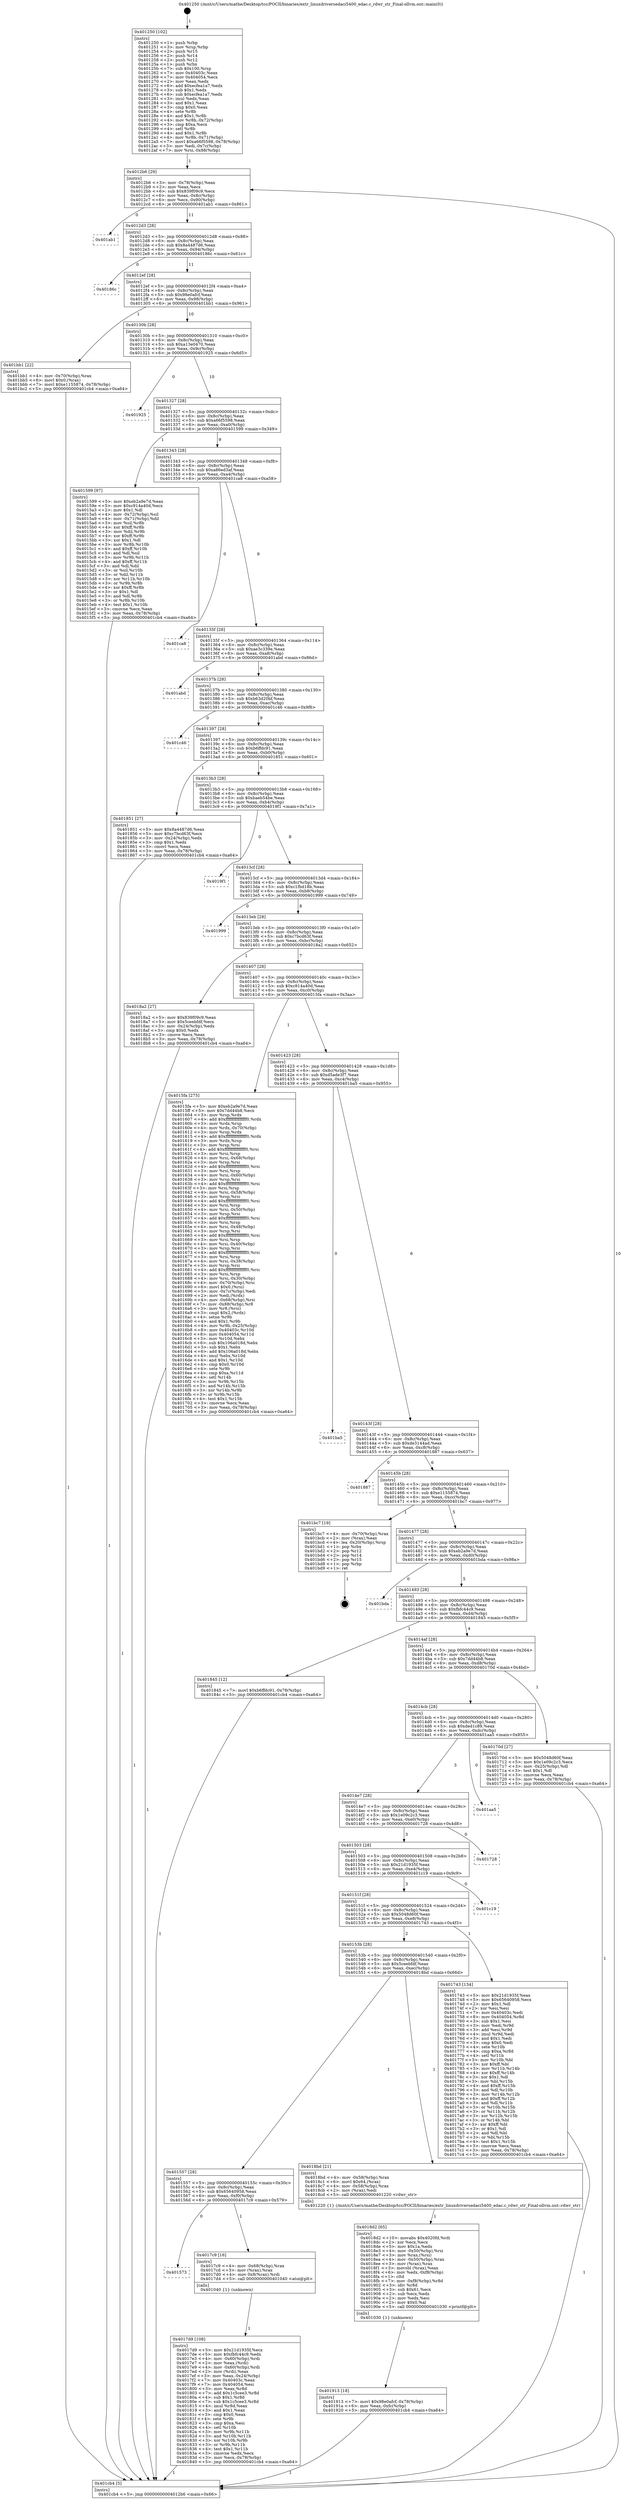 digraph "0x401250" {
  label = "0x401250 (/mnt/c/Users/mathe/Desktop/tcc/POCII/binaries/extr_linuxdriversedaci5400_edac.c_rdwr_str_Final-ollvm.out::main(0))"
  labelloc = "t"
  node[shape=record]

  Entry [label="",width=0.3,height=0.3,shape=circle,fillcolor=black,style=filled]
  "0x4012b6" [label="{
     0x4012b6 [29]\l
     | [instrs]\l
     &nbsp;&nbsp;0x4012b6 \<+3\>: mov -0x78(%rbp),%eax\l
     &nbsp;&nbsp;0x4012b9 \<+2\>: mov %eax,%ecx\l
     &nbsp;&nbsp;0x4012bb \<+6\>: sub $0x839f09c9,%ecx\l
     &nbsp;&nbsp;0x4012c1 \<+6\>: mov %eax,-0x8c(%rbp)\l
     &nbsp;&nbsp;0x4012c7 \<+6\>: mov %ecx,-0x90(%rbp)\l
     &nbsp;&nbsp;0x4012cd \<+6\>: je 0000000000401ab1 \<main+0x861\>\l
  }"]
  "0x401ab1" [label="{
     0x401ab1\l
  }", style=dashed]
  "0x4012d3" [label="{
     0x4012d3 [28]\l
     | [instrs]\l
     &nbsp;&nbsp;0x4012d3 \<+5\>: jmp 00000000004012d8 \<main+0x88\>\l
     &nbsp;&nbsp;0x4012d8 \<+6\>: mov -0x8c(%rbp),%eax\l
     &nbsp;&nbsp;0x4012de \<+5\>: sub $0x8a4487d6,%eax\l
     &nbsp;&nbsp;0x4012e3 \<+6\>: mov %eax,-0x94(%rbp)\l
     &nbsp;&nbsp;0x4012e9 \<+6\>: je 000000000040186c \<main+0x61c\>\l
  }"]
  Exit [label="",width=0.3,height=0.3,shape=circle,fillcolor=black,style=filled,peripheries=2]
  "0x40186c" [label="{
     0x40186c\l
  }", style=dashed]
  "0x4012ef" [label="{
     0x4012ef [28]\l
     | [instrs]\l
     &nbsp;&nbsp;0x4012ef \<+5\>: jmp 00000000004012f4 \<main+0xa4\>\l
     &nbsp;&nbsp;0x4012f4 \<+6\>: mov -0x8c(%rbp),%eax\l
     &nbsp;&nbsp;0x4012fa \<+5\>: sub $0x98e0afcf,%eax\l
     &nbsp;&nbsp;0x4012ff \<+6\>: mov %eax,-0x98(%rbp)\l
     &nbsp;&nbsp;0x401305 \<+6\>: je 0000000000401bb1 \<main+0x961\>\l
  }"]
  "0x401913" [label="{
     0x401913 [18]\l
     | [instrs]\l
     &nbsp;&nbsp;0x401913 \<+7\>: movl $0x98e0afcf,-0x78(%rbp)\l
     &nbsp;&nbsp;0x40191a \<+6\>: mov %eax,-0xfc(%rbp)\l
     &nbsp;&nbsp;0x401920 \<+5\>: jmp 0000000000401cb4 \<main+0xa64\>\l
  }"]
  "0x401bb1" [label="{
     0x401bb1 [22]\l
     | [instrs]\l
     &nbsp;&nbsp;0x401bb1 \<+4\>: mov -0x70(%rbp),%rax\l
     &nbsp;&nbsp;0x401bb5 \<+6\>: movl $0x0,(%rax)\l
     &nbsp;&nbsp;0x401bbb \<+7\>: movl $0xe1155874,-0x78(%rbp)\l
     &nbsp;&nbsp;0x401bc2 \<+5\>: jmp 0000000000401cb4 \<main+0xa64\>\l
  }"]
  "0x40130b" [label="{
     0x40130b [28]\l
     | [instrs]\l
     &nbsp;&nbsp;0x40130b \<+5\>: jmp 0000000000401310 \<main+0xc0\>\l
     &nbsp;&nbsp;0x401310 \<+6\>: mov -0x8c(%rbp),%eax\l
     &nbsp;&nbsp;0x401316 \<+5\>: sub $0xa13e0470,%eax\l
     &nbsp;&nbsp;0x40131b \<+6\>: mov %eax,-0x9c(%rbp)\l
     &nbsp;&nbsp;0x401321 \<+6\>: je 0000000000401925 \<main+0x6d5\>\l
  }"]
  "0x4018d2" [label="{
     0x4018d2 [65]\l
     | [instrs]\l
     &nbsp;&nbsp;0x4018d2 \<+10\>: movabs $0x4020fd,%rdi\l
     &nbsp;&nbsp;0x4018dc \<+2\>: xor %ecx,%ecx\l
     &nbsp;&nbsp;0x4018de \<+5\>: mov $0x1a,%edx\l
     &nbsp;&nbsp;0x4018e3 \<+4\>: mov -0x50(%rbp),%rsi\l
     &nbsp;&nbsp;0x4018e7 \<+3\>: mov %rax,(%rsi)\l
     &nbsp;&nbsp;0x4018ea \<+4\>: mov -0x50(%rbp),%rax\l
     &nbsp;&nbsp;0x4018ee \<+3\>: mov (%rax),%rax\l
     &nbsp;&nbsp;0x4018f1 \<+3\>: movsbl (%rax),%eax\l
     &nbsp;&nbsp;0x4018f4 \<+6\>: mov %edx,-0xf8(%rbp)\l
     &nbsp;&nbsp;0x4018fa \<+1\>: cltd\l
     &nbsp;&nbsp;0x4018fb \<+7\>: mov -0xf8(%rbp),%r8d\l
     &nbsp;&nbsp;0x401902 \<+3\>: idiv %r8d\l
     &nbsp;&nbsp;0x401905 \<+3\>: sub $0x61,%ecx\l
     &nbsp;&nbsp;0x401908 \<+2\>: sub %ecx,%edx\l
     &nbsp;&nbsp;0x40190a \<+2\>: mov %edx,%esi\l
     &nbsp;&nbsp;0x40190c \<+2\>: mov $0x0,%al\l
     &nbsp;&nbsp;0x40190e \<+5\>: call 0000000000401030 \<printf@plt\>\l
     | [calls]\l
     &nbsp;&nbsp;0x401030 \{1\} (unknown)\l
  }"]
  "0x401925" [label="{
     0x401925\l
  }", style=dashed]
  "0x401327" [label="{
     0x401327 [28]\l
     | [instrs]\l
     &nbsp;&nbsp;0x401327 \<+5\>: jmp 000000000040132c \<main+0xdc\>\l
     &nbsp;&nbsp;0x40132c \<+6\>: mov -0x8c(%rbp),%eax\l
     &nbsp;&nbsp;0x401332 \<+5\>: sub $0xa66f5598,%eax\l
     &nbsp;&nbsp;0x401337 \<+6\>: mov %eax,-0xa0(%rbp)\l
     &nbsp;&nbsp;0x40133d \<+6\>: je 0000000000401599 \<main+0x349\>\l
  }"]
  "0x4017d9" [label="{
     0x4017d9 [108]\l
     | [instrs]\l
     &nbsp;&nbsp;0x4017d9 \<+5\>: mov $0x21d1935f,%ecx\l
     &nbsp;&nbsp;0x4017de \<+5\>: mov $0xfbfc44c9,%edx\l
     &nbsp;&nbsp;0x4017e3 \<+4\>: mov -0x60(%rbp),%rdi\l
     &nbsp;&nbsp;0x4017e7 \<+2\>: mov %eax,(%rdi)\l
     &nbsp;&nbsp;0x4017e9 \<+4\>: mov -0x60(%rbp),%rdi\l
     &nbsp;&nbsp;0x4017ed \<+2\>: mov (%rdi),%eax\l
     &nbsp;&nbsp;0x4017ef \<+3\>: mov %eax,-0x24(%rbp)\l
     &nbsp;&nbsp;0x4017f2 \<+7\>: mov 0x40403c,%eax\l
     &nbsp;&nbsp;0x4017f9 \<+7\>: mov 0x404054,%esi\l
     &nbsp;&nbsp;0x401800 \<+3\>: mov %eax,%r8d\l
     &nbsp;&nbsp;0x401803 \<+7\>: add $0x1c5cee3,%r8d\l
     &nbsp;&nbsp;0x40180a \<+4\>: sub $0x1,%r8d\l
     &nbsp;&nbsp;0x40180e \<+7\>: sub $0x1c5cee3,%r8d\l
     &nbsp;&nbsp;0x401815 \<+4\>: imul %r8d,%eax\l
     &nbsp;&nbsp;0x401819 \<+3\>: and $0x1,%eax\l
     &nbsp;&nbsp;0x40181c \<+3\>: cmp $0x0,%eax\l
     &nbsp;&nbsp;0x40181f \<+4\>: sete %r9b\l
     &nbsp;&nbsp;0x401823 \<+3\>: cmp $0xa,%esi\l
     &nbsp;&nbsp;0x401826 \<+4\>: setl %r10b\l
     &nbsp;&nbsp;0x40182a \<+3\>: mov %r9b,%r11b\l
     &nbsp;&nbsp;0x40182d \<+3\>: and %r10b,%r11b\l
     &nbsp;&nbsp;0x401830 \<+3\>: xor %r10b,%r9b\l
     &nbsp;&nbsp;0x401833 \<+3\>: or %r9b,%r11b\l
     &nbsp;&nbsp;0x401836 \<+4\>: test $0x1,%r11b\l
     &nbsp;&nbsp;0x40183a \<+3\>: cmovne %edx,%ecx\l
     &nbsp;&nbsp;0x40183d \<+3\>: mov %ecx,-0x78(%rbp)\l
     &nbsp;&nbsp;0x401840 \<+5\>: jmp 0000000000401cb4 \<main+0xa64\>\l
  }"]
  "0x401599" [label="{
     0x401599 [97]\l
     | [instrs]\l
     &nbsp;&nbsp;0x401599 \<+5\>: mov $0xeb2a9e7d,%eax\l
     &nbsp;&nbsp;0x40159e \<+5\>: mov $0xc914a40d,%ecx\l
     &nbsp;&nbsp;0x4015a3 \<+2\>: mov $0x1,%dl\l
     &nbsp;&nbsp;0x4015a5 \<+4\>: mov -0x72(%rbp),%sil\l
     &nbsp;&nbsp;0x4015a9 \<+4\>: mov -0x71(%rbp),%dil\l
     &nbsp;&nbsp;0x4015ad \<+3\>: mov %sil,%r8b\l
     &nbsp;&nbsp;0x4015b0 \<+4\>: xor $0xff,%r8b\l
     &nbsp;&nbsp;0x4015b4 \<+3\>: mov %dil,%r9b\l
     &nbsp;&nbsp;0x4015b7 \<+4\>: xor $0xff,%r9b\l
     &nbsp;&nbsp;0x4015bb \<+3\>: xor $0x1,%dl\l
     &nbsp;&nbsp;0x4015be \<+3\>: mov %r8b,%r10b\l
     &nbsp;&nbsp;0x4015c1 \<+4\>: and $0xff,%r10b\l
     &nbsp;&nbsp;0x4015c5 \<+3\>: and %dl,%sil\l
     &nbsp;&nbsp;0x4015c8 \<+3\>: mov %r9b,%r11b\l
     &nbsp;&nbsp;0x4015cb \<+4\>: and $0xff,%r11b\l
     &nbsp;&nbsp;0x4015cf \<+3\>: and %dl,%dil\l
     &nbsp;&nbsp;0x4015d2 \<+3\>: or %sil,%r10b\l
     &nbsp;&nbsp;0x4015d5 \<+3\>: or %dil,%r11b\l
     &nbsp;&nbsp;0x4015d8 \<+3\>: xor %r11b,%r10b\l
     &nbsp;&nbsp;0x4015db \<+3\>: or %r9b,%r8b\l
     &nbsp;&nbsp;0x4015de \<+4\>: xor $0xff,%r8b\l
     &nbsp;&nbsp;0x4015e2 \<+3\>: or $0x1,%dl\l
     &nbsp;&nbsp;0x4015e5 \<+3\>: and %dl,%r8b\l
     &nbsp;&nbsp;0x4015e8 \<+3\>: or %r8b,%r10b\l
     &nbsp;&nbsp;0x4015eb \<+4\>: test $0x1,%r10b\l
     &nbsp;&nbsp;0x4015ef \<+3\>: cmovne %ecx,%eax\l
     &nbsp;&nbsp;0x4015f2 \<+3\>: mov %eax,-0x78(%rbp)\l
     &nbsp;&nbsp;0x4015f5 \<+5\>: jmp 0000000000401cb4 \<main+0xa64\>\l
  }"]
  "0x401343" [label="{
     0x401343 [28]\l
     | [instrs]\l
     &nbsp;&nbsp;0x401343 \<+5\>: jmp 0000000000401348 \<main+0xf8\>\l
     &nbsp;&nbsp;0x401348 \<+6\>: mov -0x8c(%rbp),%eax\l
     &nbsp;&nbsp;0x40134e \<+5\>: sub $0xa86ed3af,%eax\l
     &nbsp;&nbsp;0x401353 \<+6\>: mov %eax,-0xa4(%rbp)\l
     &nbsp;&nbsp;0x401359 \<+6\>: je 0000000000401ca8 \<main+0xa58\>\l
  }"]
  "0x401cb4" [label="{
     0x401cb4 [5]\l
     | [instrs]\l
     &nbsp;&nbsp;0x401cb4 \<+5\>: jmp 00000000004012b6 \<main+0x66\>\l
  }"]
  "0x401250" [label="{
     0x401250 [102]\l
     | [instrs]\l
     &nbsp;&nbsp;0x401250 \<+1\>: push %rbp\l
     &nbsp;&nbsp;0x401251 \<+3\>: mov %rsp,%rbp\l
     &nbsp;&nbsp;0x401254 \<+2\>: push %r15\l
     &nbsp;&nbsp;0x401256 \<+2\>: push %r14\l
     &nbsp;&nbsp;0x401258 \<+2\>: push %r12\l
     &nbsp;&nbsp;0x40125a \<+1\>: push %rbx\l
     &nbsp;&nbsp;0x40125b \<+7\>: sub $0x100,%rsp\l
     &nbsp;&nbsp;0x401262 \<+7\>: mov 0x40403c,%eax\l
     &nbsp;&nbsp;0x401269 \<+7\>: mov 0x404054,%ecx\l
     &nbsp;&nbsp;0x401270 \<+2\>: mov %eax,%edx\l
     &nbsp;&nbsp;0x401272 \<+6\>: add $0xecfea1a7,%edx\l
     &nbsp;&nbsp;0x401278 \<+3\>: sub $0x1,%edx\l
     &nbsp;&nbsp;0x40127b \<+6\>: sub $0xecfea1a7,%edx\l
     &nbsp;&nbsp;0x401281 \<+3\>: imul %edx,%eax\l
     &nbsp;&nbsp;0x401284 \<+3\>: and $0x1,%eax\l
     &nbsp;&nbsp;0x401287 \<+3\>: cmp $0x0,%eax\l
     &nbsp;&nbsp;0x40128a \<+4\>: sete %r8b\l
     &nbsp;&nbsp;0x40128e \<+4\>: and $0x1,%r8b\l
     &nbsp;&nbsp;0x401292 \<+4\>: mov %r8b,-0x72(%rbp)\l
     &nbsp;&nbsp;0x401296 \<+3\>: cmp $0xa,%ecx\l
     &nbsp;&nbsp;0x401299 \<+4\>: setl %r8b\l
     &nbsp;&nbsp;0x40129d \<+4\>: and $0x1,%r8b\l
     &nbsp;&nbsp;0x4012a1 \<+4\>: mov %r8b,-0x71(%rbp)\l
     &nbsp;&nbsp;0x4012a5 \<+7\>: movl $0xa66f5598,-0x78(%rbp)\l
     &nbsp;&nbsp;0x4012ac \<+3\>: mov %edi,-0x7c(%rbp)\l
     &nbsp;&nbsp;0x4012af \<+7\>: mov %rsi,-0x88(%rbp)\l
  }"]
  "0x401573" [label="{
     0x401573\l
  }", style=dashed]
  "0x401ca8" [label="{
     0x401ca8\l
  }", style=dashed]
  "0x40135f" [label="{
     0x40135f [28]\l
     | [instrs]\l
     &nbsp;&nbsp;0x40135f \<+5\>: jmp 0000000000401364 \<main+0x114\>\l
     &nbsp;&nbsp;0x401364 \<+6\>: mov -0x8c(%rbp),%eax\l
     &nbsp;&nbsp;0x40136a \<+5\>: sub $0xae3c339e,%eax\l
     &nbsp;&nbsp;0x40136f \<+6\>: mov %eax,-0xa8(%rbp)\l
     &nbsp;&nbsp;0x401375 \<+6\>: je 0000000000401abd \<main+0x86d\>\l
  }"]
  "0x4017c9" [label="{
     0x4017c9 [16]\l
     | [instrs]\l
     &nbsp;&nbsp;0x4017c9 \<+4\>: mov -0x68(%rbp),%rax\l
     &nbsp;&nbsp;0x4017cd \<+3\>: mov (%rax),%rax\l
     &nbsp;&nbsp;0x4017d0 \<+4\>: mov 0x8(%rax),%rdi\l
     &nbsp;&nbsp;0x4017d4 \<+5\>: call 0000000000401040 \<atoi@plt\>\l
     | [calls]\l
     &nbsp;&nbsp;0x401040 \{1\} (unknown)\l
  }"]
  "0x401abd" [label="{
     0x401abd\l
  }", style=dashed]
  "0x40137b" [label="{
     0x40137b [28]\l
     | [instrs]\l
     &nbsp;&nbsp;0x40137b \<+5\>: jmp 0000000000401380 \<main+0x130\>\l
     &nbsp;&nbsp;0x401380 \<+6\>: mov -0x8c(%rbp),%eax\l
     &nbsp;&nbsp;0x401386 \<+5\>: sub $0xb63d20bf,%eax\l
     &nbsp;&nbsp;0x40138b \<+6\>: mov %eax,-0xac(%rbp)\l
     &nbsp;&nbsp;0x401391 \<+6\>: je 0000000000401c46 \<main+0x9f6\>\l
  }"]
  "0x401557" [label="{
     0x401557 [28]\l
     | [instrs]\l
     &nbsp;&nbsp;0x401557 \<+5\>: jmp 000000000040155c \<main+0x30c\>\l
     &nbsp;&nbsp;0x40155c \<+6\>: mov -0x8c(%rbp),%eax\l
     &nbsp;&nbsp;0x401562 \<+5\>: sub $0x65640958,%eax\l
     &nbsp;&nbsp;0x401567 \<+6\>: mov %eax,-0xf0(%rbp)\l
     &nbsp;&nbsp;0x40156d \<+6\>: je 00000000004017c9 \<main+0x579\>\l
  }"]
  "0x401c46" [label="{
     0x401c46\l
  }", style=dashed]
  "0x401397" [label="{
     0x401397 [28]\l
     | [instrs]\l
     &nbsp;&nbsp;0x401397 \<+5\>: jmp 000000000040139c \<main+0x14c\>\l
     &nbsp;&nbsp;0x40139c \<+6\>: mov -0x8c(%rbp),%eax\l
     &nbsp;&nbsp;0x4013a2 \<+5\>: sub $0xb6ffdc91,%eax\l
     &nbsp;&nbsp;0x4013a7 \<+6\>: mov %eax,-0xb0(%rbp)\l
     &nbsp;&nbsp;0x4013ad \<+6\>: je 0000000000401851 \<main+0x601\>\l
  }"]
  "0x4018bd" [label="{
     0x4018bd [21]\l
     | [instrs]\l
     &nbsp;&nbsp;0x4018bd \<+4\>: mov -0x58(%rbp),%rax\l
     &nbsp;&nbsp;0x4018c1 \<+6\>: movl $0x64,(%rax)\l
     &nbsp;&nbsp;0x4018c7 \<+4\>: mov -0x58(%rbp),%rax\l
     &nbsp;&nbsp;0x4018cb \<+2\>: mov (%rax),%edi\l
     &nbsp;&nbsp;0x4018cd \<+5\>: call 0000000000401220 \<rdwr_str\>\l
     | [calls]\l
     &nbsp;&nbsp;0x401220 \{1\} (/mnt/c/Users/mathe/Desktop/tcc/POCII/binaries/extr_linuxdriversedaci5400_edac.c_rdwr_str_Final-ollvm.out::rdwr_str)\l
  }"]
  "0x401851" [label="{
     0x401851 [27]\l
     | [instrs]\l
     &nbsp;&nbsp;0x401851 \<+5\>: mov $0x8a4487d6,%eax\l
     &nbsp;&nbsp;0x401856 \<+5\>: mov $0xc7bcd63f,%ecx\l
     &nbsp;&nbsp;0x40185b \<+3\>: mov -0x24(%rbp),%edx\l
     &nbsp;&nbsp;0x40185e \<+3\>: cmp $0x1,%edx\l
     &nbsp;&nbsp;0x401861 \<+3\>: cmovl %ecx,%eax\l
     &nbsp;&nbsp;0x401864 \<+3\>: mov %eax,-0x78(%rbp)\l
     &nbsp;&nbsp;0x401867 \<+5\>: jmp 0000000000401cb4 \<main+0xa64\>\l
  }"]
  "0x4013b3" [label="{
     0x4013b3 [28]\l
     | [instrs]\l
     &nbsp;&nbsp;0x4013b3 \<+5\>: jmp 00000000004013b8 \<main+0x168\>\l
     &nbsp;&nbsp;0x4013b8 \<+6\>: mov -0x8c(%rbp),%eax\l
     &nbsp;&nbsp;0x4013be \<+5\>: sub $0xbaeb54be,%eax\l
     &nbsp;&nbsp;0x4013c3 \<+6\>: mov %eax,-0xb4(%rbp)\l
     &nbsp;&nbsp;0x4013c9 \<+6\>: je 00000000004019f1 \<main+0x7a1\>\l
  }"]
  "0x40153b" [label="{
     0x40153b [28]\l
     | [instrs]\l
     &nbsp;&nbsp;0x40153b \<+5\>: jmp 0000000000401540 \<main+0x2f0\>\l
     &nbsp;&nbsp;0x401540 \<+6\>: mov -0x8c(%rbp),%eax\l
     &nbsp;&nbsp;0x401546 \<+5\>: sub $0x5ceebfdf,%eax\l
     &nbsp;&nbsp;0x40154b \<+6\>: mov %eax,-0xec(%rbp)\l
     &nbsp;&nbsp;0x401551 \<+6\>: je 00000000004018bd \<main+0x66d\>\l
  }"]
  "0x4019f1" [label="{
     0x4019f1\l
  }", style=dashed]
  "0x4013cf" [label="{
     0x4013cf [28]\l
     | [instrs]\l
     &nbsp;&nbsp;0x4013cf \<+5\>: jmp 00000000004013d4 \<main+0x184\>\l
     &nbsp;&nbsp;0x4013d4 \<+6\>: mov -0x8c(%rbp),%eax\l
     &nbsp;&nbsp;0x4013da \<+5\>: sub $0xc1fbd18b,%eax\l
     &nbsp;&nbsp;0x4013df \<+6\>: mov %eax,-0xb8(%rbp)\l
     &nbsp;&nbsp;0x4013e5 \<+6\>: je 0000000000401999 \<main+0x749\>\l
  }"]
  "0x401743" [label="{
     0x401743 [134]\l
     | [instrs]\l
     &nbsp;&nbsp;0x401743 \<+5\>: mov $0x21d1935f,%eax\l
     &nbsp;&nbsp;0x401748 \<+5\>: mov $0x65640958,%ecx\l
     &nbsp;&nbsp;0x40174d \<+2\>: mov $0x1,%dl\l
     &nbsp;&nbsp;0x40174f \<+2\>: xor %esi,%esi\l
     &nbsp;&nbsp;0x401751 \<+7\>: mov 0x40403c,%edi\l
     &nbsp;&nbsp;0x401758 \<+8\>: mov 0x404054,%r8d\l
     &nbsp;&nbsp;0x401760 \<+3\>: sub $0x1,%esi\l
     &nbsp;&nbsp;0x401763 \<+3\>: mov %edi,%r9d\l
     &nbsp;&nbsp;0x401766 \<+3\>: add %esi,%r9d\l
     &nbsp;&nbsp;0x401769 \<+4\>: imul %r9d,%edi\l
     &nbsp;&nbsp;0x40176d \<+3\>: and $0x1,%edi\l
     &nbsp;&nbsp;0x401770 \<+3\>: cmp $0x0,%edi\l
     &nbsp;&nbsp;0x401773 \<+4\>: sete %r10b\l
     &nbsp;&nbsp;0x401777 \<+4\>: cmp $0xa,%r8d\l
     &nbsp;&nbsp;0x40177b \<+4\>: setl %r11b\l
     &nbsp;&nbsp;0x40177f \<+3\>: mov %r10b,%bl\l
     &nbsp;&nbsp;0x401782 \<+3\>: xor $0xff,%bl\l
     &nbsp;&nbsp;0x401785 \<+3\>: mov %r11b,%r14b\l
     &nbsp;&nbsp;0x401788 \<+4\>: xor $0xff,%r14b\l
     &nbsp;&nbsp;0x40178c \<+3\>: xor $0x1,%dl\l
     &nbsp;&nbsp;0x40178f \<+3\>: mov %bl,%r15b\l
     &nbsp;&nbsp;0x401792 \<+4\>: and $0xff,%r15b\l
     &nbsp;&nbsp;0x401796 \<+3\>: and %dl,%r10b\l
     &nbsp;&nbsp;0x401799 \<+3\>: mov %r14b,%r12b\l
     &nbsp;&nbsp;0x40179c \<+4\>: and $0xff,%r12b\l
     &nbsp;&nbsp;0x4017a0 \<+3\>: and %dl,%r11b\l
     &nbsp;&nbsp;0x4017a3 \<+3\>: or %r10b,%r15b\l
     &nbsp;&nbsp;0x4017a6 \<+3\>: or %r11b,%r12b\l
     &nbsp;&nbsp;0x4017a9 \<+3\>: xor %r12b,%r15b\l
     &nbsp;&nbsp;0x4017ac \<+3\>: or %r14b,%bl\l
     &nbsp;&nbsp;0x4017af \<+3\>: xor $0xff,%bl\l
     &nbsp;&nbsp;0x4017b2 \<+3\>: or $0x1,%dl\l
     &nbsp;&nbsp;0x4017b5 \<+2\>: and %dl,%bl\l
     &nbsp;&nbsp;0x4017b7 \<+3\>: or %bl,%r15b\l
     &nbsp;&nbsp;0x4017ba \<+4\>: test $0x1,%r15b\l
     &nbsp;&nbsp;0x4017be \<+3\>: cmovne %ecx,%eax\l
     &nbsp;&nbsp;0x4017c1 \<+3\>: mov %eax,-0x78(%rbp)\l
     &nbsp;&nbsp;0x4017c4 \<+5\>: jmp 0000000000401cb4 \<main+0xa64\>\l
  }"]
  "0x401999" [label="{
     0x401999\l
  }", style=dashed]
  "0x4013eb" [label="{
     0x4013eb [28]\l
     | [instrs]\l
     &nbsp;&nbsp;0x4013eb \<+5\>: jmp 00000000004013f0 \<main+0x1a0\>\l
     &nbsp;&nbsp;0x4013f0 \<+6\>: mov -0x8c(%rbp),%eax\l
     &nbsp;&nbsp;0x4013f6 \<+5\>: sub $0xc7bcd63f,%eax\l
     &nbsp;&nbsp;0x4013fb \<+6\>: mov %eax,-0xbc(%rbp)\l
     &nbsp;&nbsp;0x401401 \<+6\>: je 00000000004018a2 \<main+0x652\>\l
  }"]
  "0x40151f" [label="{
     0x40151f [28]\l
     | [instrs]\l
     &nbsp;&nbsp;0x40151f \<+5\>: jmp 0000000000401524 \<main+0x2d4\>\l
     &nbsp;&nbsp;0x401524 \<+6\>: mov -0x8c(%rbp),%eax\l
     &nbsp;&nbsp;0x40152a \<+5\>: sub $0x5048d60f,%eax\l
     &nbsp;&nbsp;0x40152f \<+6\>: mov %eax,-0xe8(%rbp)\l
     &nbsp;&nbsp;0x401535 \<+6\>: je 0000000000401743 \<main+0x4f3\>\l
  }"]
  "0x4018a2" [label="{
     0x4018a2 [27]\l
     | [instrs]\l
     &nbsp;&nbsp;0x4018a2 \<+5\>: mov $0x839f09c9,%eax\l
     &nbsp;&nbsp;0x4018a7 \<+5\>: mov $0x5ceebfdf,%ecx\l
     &nbsp;&nbsp;0x4018ac \<+3\>: mov -0x24(%rbp),%edx\l
     &nbsp;&nbsp;0x4018af \<+3\>: cmp $0x0,%edx\l
     &nbsp;&nbsp;0x4018b2 \<+3\>: cmove %ecx,%eax\l
     &nbsp;&nbsp;0x4018b5 \<+3\>: mov %eax,-0x78(%rbp)\l
     &nbsp;&nbsp;0x4018b8 \<+5\>: jmp 0000000000401cb4 \<main+0xa64\>\l
  }"]
  "0x401407" [label="{
     0x401407 [28]\l
     | [instrs]\l
     &nbsp;&nbsp;0x401407 \<+5\>: jmp 000000000040140c \<main+0x1bc\>\l
     &nbsp;&nbsp;0x40140c \<+6\>: mov -0x8c(%rbp),%eax\l
     &nbsp;&nbsp;0x401412 \<+5\>: sub $0xc914a40d,%eax\l
     &nbsp;&nbsp;0x401417 \<+6\>: mov %eax,-0xc0(%rbp)\l
     &nbsp;&nbsp;0x40141d \<+6\>: je 00000000004015fa \<main+0x3aa\>\l
  }"]
  "0x401c19" [label="{
     0x401c19\l
  }", style=dashed]
  "0x4015fa" [label="{
     0x4015fa [275]\l
     | [instrs]\l
     &nbsp;&nbsp;0x4015fa \<+5\>: mov $0xeb2a9e7d,%eax\l
     &nbsp;&nbsp;0x4015ff \<+5\>: mov $0x7dd44b8,%ecx\l
     &nbsp;&nbsp;0x401604 \<+3\>: mov %rsp,%rdx\l
     &nbsp;&nbsp;0x401607 \<+4\>: add $0xfffffffffffffff0,%rdx\l
     &nbsp;&nbsp;0x40160b \<+3\>: mov %rdx,%rsp\l
     &nbsp;&nbsp;0x40160e \<+4\>: mov %rdx,-0x70(%rbp)\l
     &nbsp;&nbsp;0x401612 \<+3\>: mov %rsp,%rdx\l
     &nbsp;&nbsp;0x401615 \<+4\>: add $0xfffffffffffffff0,%rdx\l
     &nbsp;&nbsp;0x401619 \<+3\>: mov %rdx,%rsp\l
     &nbsp;&nbsp;0x40161c \<+3\>: mov %rsp,%rsi\l
     &nbsp;&nbsp;0x40161f \<+4\>: add $0xfffffffffffffff0,%rsi\l
     &nbsp;&nbsp;0x401623 \<+3\>: mov %rsi,%rsp\l
     &nbsp;&nbsp;0x401626 \<+4\>: mov %rsi,-0x68(%rbp)\l
     &nbsp;&nbsp;0x40162a \<+3\>: mov %rsp,%rsi\l
     &nbsp;&nbsp;0x40162d \<+4\>: add $0xfffffffffffffff0,%rsi\l
     &nbsp;&nbsp;0x401631 \<+3\>: mov %rsi,%rsp\l
     &nbsp;&nbsp;0x401634 \<+4\>: mov %rsi,-0x60(%rbp)\l
     &nbsp;&nbsp;0x401638 \<+3\>: mov %rsp,%rsi\l
     &nbsp;&nbsp;0x40163b \<+4\>: add $0xfffffffffffffff0,%rsi\l
     &nbsp;&nbsp;0x40163f \<+3\>: mov %rsi,%rsp\l
     &nbsp;&nbsp;0x401642 \<+4\>: mov %rsi,-0x58(%rbp)\l
     &nbsp;&nbsp;0x401646 \<+3\>: mov %rsp,%rsi\l
     &nbsp;&nbsp;0x401649 \<+4\>: add $0xfffffffffffffff0,%rsi\l
     &nbsp;&nbsp;0x40164d \<+3\>: mov %rsi,%rsp\l
     &nbsp;&nbsp;0x401650 \<+4\>: mov %rsi,-0x50(%rbp)\l
     &nbsp;&nbsp;0x401654 \<+3\>: mov %rsp,%rsi\l
     &nbsp;&nbsp;0x401657 \<+4\>: add $0xfffffffffffffff0,%rsi\l
     &nbsp;&nbsp;0x40165b \<+3\>: mov %rsi,%rsp\l
     &nbsp;&nbsp;0x40165e \<+4\>: mov %rsi,-0x48(%rbp)\l
     &nbsp;&nbsp;0x401662 \<+3\>: mov %rsp,%rsi\l
     &nbsp;&nbsp;0x401665 \<+4\>: add $0xfffffffffffffff0,%rsi\l
     &nbsp;&nbsp;0x401669 \<+3\>: mov %rsi,%rsp\l
     &nbsp;&nbsp;0x40166c \<+4\>: mov %rsi,-0x40(%rbp)\l
     &nbsp;&nbsp;0x401670 \<+3\>: mov %rsp,%rsi\l
     &nbsp;&nbsp;0x401673 \<+4\>: add $0xfffffffffffffff0,%rsi\l
     &nbsp;&nbsp;0x401677 \<+3\>: mov %rsi,%rsp\l
     &nbsp;&nbsp;0x40167a \<+4\>: mov %rsi,-0x38(%rbp)\l
     &nbsp;&nbsp;0x40167e \<+3\>: mov %rsp,%rsi\l
     &nbsp;&nbsp;0x401681 \<+4\>: add $0xfffffffffffffff0,%rsi\l
     &nbsp;&nbsp;0x401685 \<+3\>: mov %rsi,%rsp\l
     &nbsp;&nbsp;0x401688 \<+4\>: mov %rsi,-0x30(%rbp)\l
     &nbsp;&nbsp;0x40168c \<+4\>: mov -0x70(%rbp),%rsi\l
     &nbsp;&nbsp;0x401690 \<+6\>: movl $0x0,(%rsi)\l
     &nbsp;&nbsp;0x401696 \<+3\>: mov -0x7c(%rbp),%edi\l
     &nbsp;&nbsp;0x401699 \<+2\>: mov %edi,(%rdx)\l
     &nbsp;&nbsp;0x40169b \<+4\>: mov -0x68(%rbp),%rsi\l
     &nbsp;&nbsp;0x40169f \<+7\>: mov -0x88(%rbp),%r8\l
     &nbsp;&nbsp;0x4016a6 \<+3\>: mov %r8,(%rsi)\l
     &nbsp;&nbsp;0x4016a9 \<+3\>: cmpl $0x2,(%rdx)\l
     &nbsp;&nbsp;0x4016ac \<+4\>: setne %r9b\l
     &nbsp;&nbsp;0x4016b0 \<+4\>: and $0x1,%r9b\l
     &nbsp;&nbsp;0x4016b4 \<+4\>: mov %r9b,-0x25(%rbp)\l
     &nbsp;&nbsp;0x4016b8 \<+8\>: mov 0x40403c,%r10d\l
     &nbsp;&nbsp;0x4016c0 \<+8\>: mov 0x404054,%r11d\l
     &nbsp;&nbsp;0x4016c8 \<+3\>: mov %r10d,%ebx\l
     &nbsp;&nbsp;0x4016cb \<+6\>: sub $0x106a018d,%ebx\l
     &nbsp;&nbsp;0x4016d1 \<+3\>: sub $0x1,%ebx\l
     &nbsp;&nbsp;0x4016d4 \<+6\>: add $0x106a018d,%ebx\l
     &nbsp;&nbsp;0x4016da \<+4\>: imul %ebx,%r10d\l
     &nbsp;&nbsp;0x4016de \<+4\>: and $0x1,%r10d\l
     &nbsp;&nbsp;0x4016e2 \<+4\>: cmp $0x0,%r10d\l
     &nbsp;&nbsp;0x4016e6 \<+4\>: sete %r9b\l
     &nbsp;&nbsp;0x4016ea \<+4\>: cmp $0xa,%r11d\l
     &nbsp;&nbsp;0x4016ee \<+4\>: setl %r14b\l
     &nbsp;&nbsp;0x4016f2 \<+3\>: mov %r9b,%r15b\l
     &nbsp;&nbsp;0x4016f5 \<+3\>: and %r14b,%r15b\l
     &nbsp;&nbsp;0x4016f8 \<+3\>: xor %r14b,%r9b\l
     &nbsp;&nbsp;0x4016fb \<+3\>: or %r9b,%r15b\l
     &nbsp;&nbsp;0x4016fe \<+4\>: test $0x1,%r15b\l
     &nbsp;&nbsp;0x401702 \<+3\>: cmovne %ecx,%eax\l
     &nbsp;&nbsp;0x401705 \<+3\>: mov %eax,-0x78(%rbp)\l
     &nbsp;&nbsp;0x401708 \<+5\>: jmp 0000000000401cb4 \<main+0xa64\>\l
  }"]
  "0x401423" [label="{
     0x401423 [28]\l
     | [instrs]\l
     &nbsp;&nbsp;0x401423 \<+5\>: jmp 0000000000401428 \<main+0x1d8\>\l
     &nbsp;&nbsp;0x401428 \<+6\>: mov -0x8c(%rbp),%eax\l
     &nbsp;&nbsp;0x40142e \<+5\>: sub $0xd5ade3f7,%eax\l
     &nbsp;&nbsp;0x401433 \<+6\>: mov %eax,-0xc4(%rbp)\l
     &nbsp;&nbsp;0x401439 \<+6\>: je 0000000000401ba5 \<main+0x955\>\l
  }"]
  "0x401503" [label="{
     0x401503 [28]\l
     | [instrs]\l
     &nbsp;&nbsp;0x401503 \<+5\>: jmp 0000000000401508 \<main+0x2b8\>\l
     &nbsp;&nbsp;0x401508 \<+6\>: mov -0x8c(%rbp),%eax\l
     &nbsp;&nbsp;0x40150e \<+5\>: sub $0x21d1935f,%eax\l
     &nbsp;&nbsp;0x401513 \<+6\>: mov %eax,-0xe4(%rbp)\l
     &nbsp;&nbsp;0x401519 \<+6\>: je 0000000000401c19 \<main+0x9c9\>\l
  }"]
  "0x401728" [label="{
     0x401728\l
  }", style=dashed]
  "0x401ba5" [label="{
     0x401ba5\l
  }", style=dashed]
  "0x40143f" [label="{
     0x40143f [28]\l
     | [instrs]\l
     &nbsp;&nbsp;0x40143f \<+5\>: jmp 0000000000401444 \<main+0x1f4\>\l
     &nbsp;&nbsp;0x401444 \<+6\>: mov -0x8c(%rbp),%eax\l
     &nbsp;&nbsp;0x40144a \<+5\>: sub $0xde3144ad,%eax\l
     &nbsp;&nbsp;0x40144f \<+6\>: mov %eax,-0xc8(%rbp)\l
     &nbsp;&nbsp;0x401455 \<+6\>: je 0000000000401887 \<main+0x637\>\l
  }"]
  "0x4014e7" [label="{
     0x4014e7 [28]\l
     | [instrs]\l
     &nbsp;&nbsp;0x4014e7 \<+5\>: jmp 00000000004014ec \<main+0x29c\>\l
     &nbsp;&nbsp;0x4014ec \<+6\>: mov -0x8c(%rbp),%eax\l
     &nbsp;&nbsp;0x4014f2 \<+5\>: sub $0x1e09c2c3,%eax\l
     &nbsp;&nbsp;0x4014f7 \<+6\>: mov %eax,-0xe0(%rbp)\l
     &nbsp;&nbsp;0x4014fd \<+6\>: je 0000000000401728 \<main+0x4d8\>\l
  }"]
  "0x401887" [label="{
     0x401887\l
  }", style=dashed]
  "0x40145b" [label="{
     0x40145b [28]\l
     | [instrs]\l
     &nbsp;&nbsp;0x40145b \<+5\>: jmp 0000000000401460 \<main+0x210\>\l
     &nbsp;&nbsp;0x401460 \<+6\>: mov -0x8c(%rbp),%eax\l
     &nbsp;&nbsp;0x401466 \<+5\>: sub $0xe1155874,%eax\l
     &nbsp;&nbsp;0x40146b \<+6\>: mov %eax,-0xcc(%rbp)\l
     &nbsp;&nbsp;0x401471 \<+6\>: je 0000000000401bc7 \<main+0x977\>\l
  }"]
  "0x401aa5" [label="{
     0x401aa5\l
  }", style=dashed]
  "0x401bc7" [label="{
     0x401bc7 [19]\l
     | [instrs]\l
     &nbsp;&nbsp;0x401bc7 \<+4\>: mov -0x70(%rbp),%rax\l
     &nbsp;&nbsp;0x401bcb \<+2\>: mov (%rax),%eax\l
     &nbsp;&nbsp;0x401bcd \<+4\>: lea -0x20(%rbp),%rsp\l
     &nbsp;&nbsp;0x401bd1 \<+1\>: pop %rbx\l
     &nbsp;&nbsp;0x401bd2 \<+2\>: pop %r12\l
     &nbsp;&nbsp;0x401bd4 \<+2\>: pop %r14\l
     &nbsp;&nbsp;0x401bd6 \<+2\>: pop %r15\l
     &nbsp;&nbsp;0x401bd8 \<+1\>: pop %rbp\l
     &nbsp;&nbsp;0x401bd9 \<+1\>: ret\l
  }"]
  "0x401477" [label="{
     0x401477 [28]\l
     | [instrs]\l
     &nbsp;&nbsp;0x401477 \<+5\>: jmp 000000000040147c \<main+0x22c\>\l
     &nbsp;&nbsp;0x40147c \<+6\>: mov -0x8c(%rbp),%eax\l
     &nbsp;&nbsp;0x401482 \<+5\>: sub $0xeb2a9e7d,%eax\l
     &nbsp;&nbsp;0x401487 \<+6\>: mov %eax,-0xd0(%rbp)\l
     &nbsp;&nbsp;0x40148d \<+6\>: je 0000000000401bda \<main+0x98a\>\l
  }"]
  "0x4014cb" [label="{
     0x4014cb [28]\l
     | [instrs]\l
     &nbsp;&nbsp;0x4014cb \<+5\>: jmp 00000000004014d0 \<main+0x280\>\l
     &nbsp;&nbsp;0x4014d0 \<+6\>: mov -0x8c(%rbp),%eax\l
     &nbsp;&nbsp;0x4014d6 \<+5\>: sub $0xded1c89,%eax\l
     &nbsp;&nbsp;0x4014db \<+6\>: mov %eax,-0xdc(%rbp)\l
     &nbsp;&nbsp;0x4014e1 \<+6\>: je 0000000000401aa5 \<main+0x855\>\l
  }"]
  "0x401bda" [label="{
     0x401bda\l
  }", style=dashed]
  "0x401493" [label="{
     0x401493 [28]\l
     | [instrs]\l
     &nbsp;&nbsp;0x401493 \<+5\>: jmp 0000000000401498 \<main+0x248\>\l
     &nbsp;&nbsp;0x401498 \<+6\>: mov -0x8c(%rbp),%eax\l
     &nbsp;&nbsp;0x40149e \<+5\>: sub $0xfbfc44c9,%eax\l
     &nbsp;&nbsp;0x4014a3 \<+6\>: mov %eax,-0xd4(%rbp)\l
     &nbsp;&nbsp;0x4014a9 \<+6\>: je 0000000000401845 \<main+0x5f5\>\l
  }"]
  "0x40170d" [label="{
     0x40170d [27]\l
     | [instrs]\l
     &nbsp;&nbsp;0x40170d \<+5\>: mov $0x5048d60f,%eax\l
     &nbsp;&nbsp;0x401712 \<+5\>: mov $0x1e09c2c3,%ecx\l
     &nbsp;&nbsp;0x401717 \<+3\>: mov -0x25(%rbp),%dl\l
     &nbsp;&nbsp;0x40171a \<+3\>: test $0x1,%dl\l
     &nbsp;&nbsp;0x40171d \<+3\>: cmovne %ecx,%eax\l
     &nbsp;&nbsp;0x401720 \<+3\>: mov %eax,-0x78(%rbp)\l
     &nbsp;&nbsp;0x401723 \<+5\>: jmp 0000000000401cb4 \<main+0xa64\>\l
  }"]
  "0x401845" [label="{
     0x401845 [12]\l
     | [instrs]\l
     &nbsp;&nbsp;0x401845 \<+7\>: movl $0xb6ffdc91,-0x78(%rbp)\l
     &nbsp;&nbsp;0x40184c \<+5\>: jmp 0000000000401cb4 \<main+0xa64\>\l
  }"]
  "0x4014af" [label="{
     0x4014af [28]\l
     | [instrs]\l
     &nbsp;&nbsp;0x4014af \<+5\>: jmp 00000000004014b4 \<main+0x264\>\l
     &nbsp;&nbsp;0x4014b4 \<+6\>: mov -0x8c(%rbp),%eax\l
     &nbsp;&nbsp;0x4014ba \<+5\>: sub $0x7dd44b8,%eax\l
     &nbsp;&nbsp;0x4014bf \<+6\>: mov %eax,-0xd8(%rbp)\l
     &nbsp;&nbsp;0x4014c5 \<+6\>: je 000000000040170d \<main+0x4bd\>\l
  }"]
  Entry -> "0x401250" [label=" 1"]
  "0x4012b6" -> "0x401ab1" [label=" 0"]
  "0x4012b6" -> "0x4012d3" [label=" 11"]
  "0x401bc7" -> Exit [label=" 1"]
  "0x4012d3" -> "0x40186c" [label=" 0"]
  "0x4012d3" -> "0x4012ef" [label=" 11"]
  "0x401bb1" -> "0x401cb4" [label=" 1"]
  "0x4012ef" -> "0x401bb1" [label=" 1"]
  "0x4012ef" -> "0x40130b" [label=" 10"]
  "0x401913" -> "0x401cb4" [label=" 1"]
  "0x40130b" -> "0x401925" [label=" 0"]
  "0x40130b" -> "0x401327" [label=" 10"]
  "0x4018d2" -> "0x401913" [label=" 1"]
  "0x401327" -> "0x401599" [label=" 1"]
  "0x401327" -> "0x401343" [label=" 9"]
  "0x401599" -> "0x401cb4" [label=" 1"]
  "0x401250" -> "0x4012b6" [label=" 1"]
  "0x401cb4" -> "0x4012b6" [label=" 10"]
  "0x4018bd" -> "0x4018d2" [label=" 1"]
  "0x401343" -> "0x401ca8" [label=" 0"]
  "0x401343" -> "0x40135f" [label=" 9"]
  "0x4018a2" -> "0x401cb4" [label=" 1"]
  "0x40135f" -> "0x401abd" [label=" 0"]
  "0x40135f" -> "0x40137b" [label=" 9"]
  "0x401851" -> "0x401cb4" [label=" 1"]
  "0x40137b" -> "0x401c46" [label=" 0"]
  "0x40137b" -> "0x401397" [label=" 9"]
  "0x4017d9" -> "0x401cb4" [label=" 1"]
  "0x401397" -> "0x401851" [label=" 1"]
  "0x401397" -> "0x4013b3" [label=" 8"]
  "0x4017c9" -> "0x4017d9" [label=" 1"]
  "0x4013b3" -> "0x4019f1" [label=" 0"]
  "0x4013b3" -> "0x4013cf" [label=" 8"]
  "0x401557" -> "0x4017c9" [label=" 1"]
  "0x4013cf" -> "0x401999" [label=" 0"]
  "0x4013cf" -> "0x4013eb" [label=" 8"]
  "0x401845" -> "0x401cb4" [label=" 1"]
  "0x4013eb" -> "0x4018a2" [label=" 1"]
  "0x4013eb" -> "0x401407" [label=" 7"]
  "0x40153b" -> "0x4018bd" [label=" 1"]
  "0x401407" -> "0x4015fa" [label=" 1"]
  "0x401407" -> "0x401423" [label=" 6"]
  "0x401557" -> "0x401573" [label=" 0"]
  "0x4015fa" -> "0x401cb4" [label=" 1"]
  "0x40151f" -> "0x40153b" [label=" 2"]
  "0x401423" -> "0x401ba5" [label=" 0"]
  "0x401423" -> "0x40143f" [label=" 6"]
  "0x40151f" -> "0x401743" [label=" 1"]
  "0x40143f" -> "0x401887" [label=" 0"]
  "0x40143f" -> "0x40145b" [label=" 6"]
  "0x401503" -> "0x40151f" [label=" 3"]
  "0x40145b" -> "0x401bc7" [label=" 1"]
  "0x40145b" -> "0x401477" [label=" 5"]
  "0x401503" -> "0x401c19" [label=" 0"]
  "0x401477" -> "0x401bda" [label=" 0"]
  "0x401477" -> "0x401493" [label=" 5"]
  "0x4014e7" -> "0x401503" [label=" 3"]
  "0x401493" -> "0x401845" [label=" 1"]
  "0x401493" -> "0x4014af" [label=" 4"]
  "0x4014e7" -> "0x401728" [label=" 0"]
  "0x4014af" -> "0x40170d" [label=" 1"]
  "0x4014af" -> "0x4014cb" [label=" 3"]
  "0x40170d" -> "0x401cb4" [label=" 1"]
  "0x401743" -> "0x401cb4" [label=" 1"]
  "0x4014cb" -> "0x401aa5" [label=" 0"]
  "0x4014cb" -> "0x4014e7" [label=" 3"]
  "0x40153b" -> "0x401557" [label=" 1"]
}

